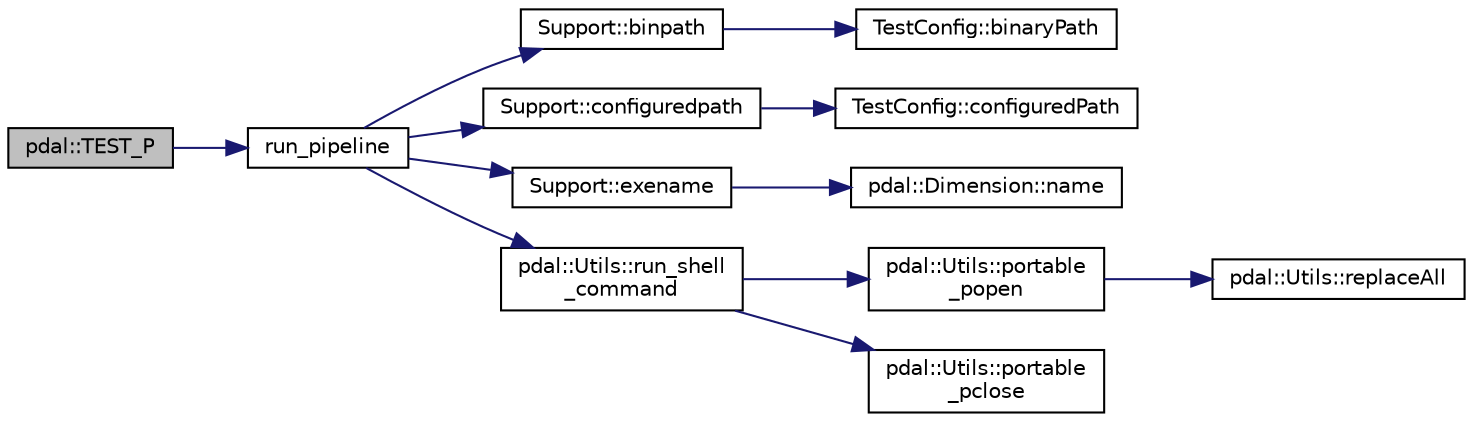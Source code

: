 digraph "pdal::TEST_P"
{
  edge [fontname="Helvetica",fontsize="10",labelfontname="Helvetica",labelfontsize="10"];
  node [fontname="Helvetica",fontsize="10",shape=record];
  rankdir="LR";
  Node1 [label="pdal::TEST_P",height=0.2,width=0.4,color="black", fillcolor="grey75", style="filled", fontcolor="black"];
  Node1 -> Node2 [color="midnightblue",fontsize="10",style="solid",fontname="Helvetica"];
  Node2 [label="run_pipeline",height=0.2,width=0.4,color="black", fillcolor="white", style="filled",URL="$PythonFilterTest_8cpp.html#a3b0e29c8ef9c682be47419dfa868bc91"];
  Node2 -> Node3 [color="midnightblue",fontsize="10",style="solid",fontname="Helvetica"];
  Node3 [label="Support::binpath",height=0.2,width=0.4,color="black", fillcolor="white", style="filled",URL="$classSupport.html#a971cbd16fbe820e56449268eb51ab34f"];
  Node3 -> Node4 [color="midnightblue",fontsize="10",style="solid",fontname="Helvetica"];
  Node4 [label="TestConfig::binaryPath",height=0.2,width=0.4,color="black", fillcolor="white", style="filled",URL="$namespaceTestConfig.html#afe7849f5480837fa95084b466d22c603"];
  Node2 -> Node5 [color="midnightblue",fontsize="10",style="solid",fontname="Helvetica"];
  Node5 [label="Support::configuredpath",height=0.2,width=0.4,color="black", fillcolor="white", style="filled",URL="$classSupport.html#a8e8acabbcf94009d3839b96571938a2a"];
  Node5 -> Node6 [color="midnightblue",fontsize="10",style="solid",fontname="Helvetica"];
  Node6 [label="TestConfig::configuredPath",height=0.2,width=0.4,color="black", fillcolor="white", style="filled",URL="$namespaceTestConfig.html#a77d669875d5ac90c7f5ea21b44e0164d"];
  Node2 -> Node7 [color="midnightblue",fontsize="10",style="solid",fontname="Helvetica"];
  Node7 [label="Support::exename",height=0.2,width=0.4,color="black", fillcolor="white", style="filled",URL="$classSupport.html#a37a80a3c6bd89bcb38f46c12e97010a4"];
  Node7 -> Node8 [color="midnightblue",fontsize="10",style="solid",fontname="Helvetica"];
  Node8 [label="pdal::Dimension::name",height=0.2,width=0.4,color="black", fillcolor="white", style="filled",URL="$namespacepdal_1_1Dimension.html#af3176b0b7e6b4be000317846cf7c2718"];
  Node2 -> Node9 [color="midnightblue",fontsize="10",style="solid",fontname="Helvetica"];
  Node9 [label="pdal::Utils::run_shell\l_command",height=0.2,width=0.4,color="black", fillcolor="white", style="filled",URL="$namespacepdal_1_1Utils.html#a5f9f634d9b887cdc8a1740f2725e3f56"];
  Node9 -> Node10 [color="midnightblue",fontsize="10",style="solid",fontname="Helvetica"];
  Node10 [label="pdal::Utils::portable\l_popen",height=0.2,width=0.4,color="black", fillcolor="white", style="filled",URL="$namespacepdal_1_1Utils.html#a0dc879c4fedda93f12c44e08ac89ae12"];
  Node10 -> Node11 [color="midnightblue",fontsize="10",style="solid",fontname="Helvetica"];
  Node11 [label="pdal::Utils::replaceAll",height=0.2,width=0.4,color="black", fillcolor="white", style="filled",URL="$namespacepdal_1_1Utils.html#aee933a3f2afb351283582a3a50319fca"];
  Node9 -> Node12 [color="midnightblue",fontsize="10",style="solid",fontname="Helvetica"];
  Node12 [label="pdal::Utils::portable\l_pclose",height=0.2,width=0.4,color="black", fillcolor="white", style="filled",URL="$namespacepdal_1_1Utils.html#a6c26063d8fb4f02f28d5b1608ab8ea60"];
}
